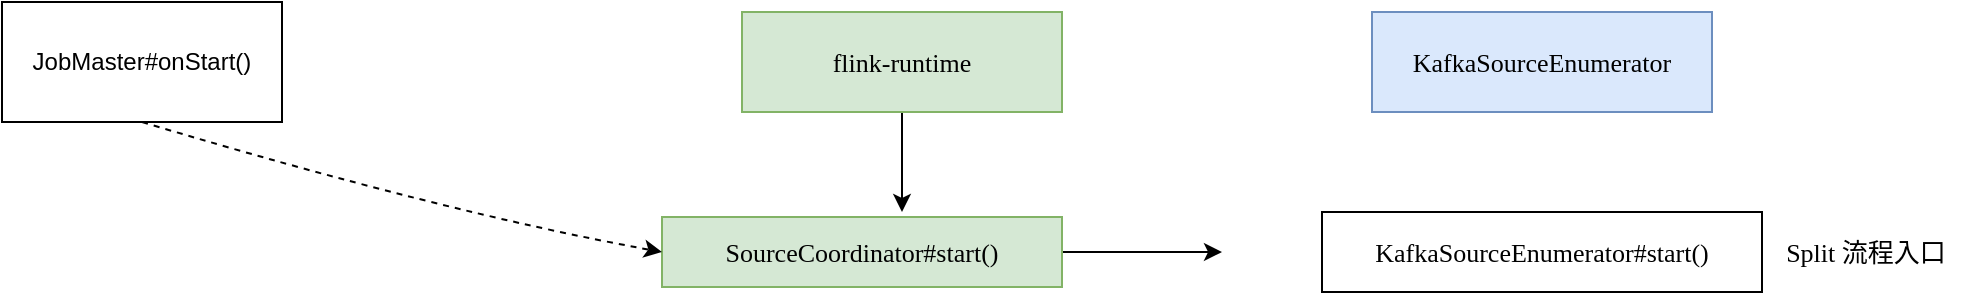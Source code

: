 <mxfile version="24.1.0" type="device">
  <diagram name="Split分配流程" id="mEK6_J85pj-uxIT36-Su">
    <mxGraphModel dx="2874" dy="1214" grid="1" gridSize="10" guides="1" tooltips="1" connect="1" arrows="1" fold="1" page="0" pageScale="1" pageWidth="827" pageHeight="1169" math="0" shadow="0">
      <root>
        <mxCell id="0" />
        <mxCell id="1" parent="0" />
        <mxCell id="-fAsEpMH5wsK3s9IOhUY-1" value="KafkaSourceEnumerator" style="rounded=0;whiteSpace=wrap;html=1;fontFamily=Comic Sans MS;fontSize=13;fillColor=#dae8fc;strokeColor=#6c8ebf;" vertex="1" parent="1">
          <mxGeometry x="175" y="40" width="170" height="50" as="geometry" />
        </mxCell>
        <mxCell id="-fAsEpMH5wsK3s9IOhUY-3" value="&lt;span style=&quot;font-size: 13px;&quot;&gt;KafkaSourceEnumerator#start()&lt;/span&gt;" style="rounded=0;whiteSpace=wrap;html=1;fontFamily=Comic Sans MS;fontSize=13;" vertex="1" parent="1">
          <mxGeometry x="150" y="140" width="220" height="40" as="geometry" />
        </mxCell>
        <mxCell id="-fAsEpMH5wsK3s9IOhUY-4" value="Split 流程入口" style="text;html=1;align=center;verticalAlign=middle;whiteSpace=wrap;rounded=0;fontFamily=Comic Sans MS;fontSize=13;" vertex="1" parent="1">
          <mxGeometry x="374" y="145" width="96" height="30" as="geometry" />
        </mxCell>
        <mxCell id="-fAsEpMH5wsK3s9IOhUY-9" style="edgeStyle=orthogonalEdgeStyle;rounded=0;orthogonalLoop=1;jettySize=auto;html=1;" edge="1" parent="1" source="-fAsEpMH5wsK3s9IOhUY-5">
          <mxGeometry relative="1" as="geometry">
            <mxPoint x="-60" y="140" as="targetPoint" />
          </mxGeometry>
        </mxCell>
        <mxCell id="-fAsEpMH5wsK3s9IOhUY-5" value="&lt;div style=&quot;font-size: 13px;&quot;&gt;&lt;div style=&quot;font-size: 13px;&quot;&gt;flink-runtime&lt;/div&gt;&lt;/div&gt;" style="rounded=0;whiteSpace=wrap;html=1;labelBackgroundColor=none;fillColor=#d5e8d4;strokeColor=#82b366;fontFamily=Comic Sans MS;fontSize=13;" vertex="1" parent="1">
          <mxGeometry x="-140" y="40" width="160" height="50" as="geometry" />
        </mxCell>
        <mxCell id="-fAsEpMH5wsK3s9IOhUY-8" style="edgeStyle=orthogonalEdgeStyle;rounded=0;orthogonalLoop=1;jettySize=auto;html=1;" edge="1" parent="1" source="-fAsEpMH5wsK3s9IOhUY-7">
          <mxGeometry relative="1" as="geometry">
            <mxPoint x="100" y="160" as="targetPoint" />
          </mxGeometry>
        </mxCell>
        <mxCell id="-fAsEpMH5wsK3s9IOhUY-7" value="&lt;div style=&quot;font-size: 13px;&quot;&gt;&lt;div style=&quot;font-size: 13px;&quot;&gt;&lt;div style=&quot;font-size: 13px;&quot;&gt;&lt;div style=&quot;font-size: 13px;&quot;&gt;SourceCoordinator#start&lt;span style=&quot;font-size: 13px; white-space: normal;&quot;&gt;()&lt;/span&gt;&lt;/div&gt;&lt;/div&gt;&lt;/div&gt;&lt;/div&gt;" style="rounded=0;whiteSpace=wrap;html=1;labelBackgroundColor=none;fillColor=#d5e8d4;strokeColor=#82b366;fontFamily=Comic Sans MS;fontSize=13;" vertex="1" parent="1">
          <mxGeometry x="-180" y="142.5" width="200" height="35" as="geometry" />
        </mxCell>
        <mxCell id="-fAsEpMH5wsK3s9IOhUY-10" value="JobMaster#onStart()" style="rounded=0;whiteSpace=wrap;html=1;" vertex="1" parent="1">
          <mxGeometry x="-510" y="35" width="140" height="60" as="geometry" />
        </mxCell>
        <mxCell id="-fAsEpMH5wsK3s9IOhUY-11" value="" style="curved=1;endArrow=classic;html=1;rounded=0;exitX=0.5;exitY=1;exitDx=0;exitDy=0;entryX=0;entryY=0.5;entryDx=0;entryDy=0;dashed=1;" edge="1" parent="1" source="-fAsEpMH5wsK3s9IOhUY-10" target="-fAsEpMH5wsK3s9IOhUY-7">
          <mxGeometry width="50" height="50" relative="1" as="geometry">
            <mxPoint x="-630" y="150" as="sourcePoint" />
            <mxPoint x="-580" y="100" as="targetPoint" />
            <Array as="points">
              <mxPoint x="-290" y="140" />
            </Array>
          </mxGeometry>
        </mxCell>
      </root>
    </mxGraphModel>
  </diagram>
</mxfile>
